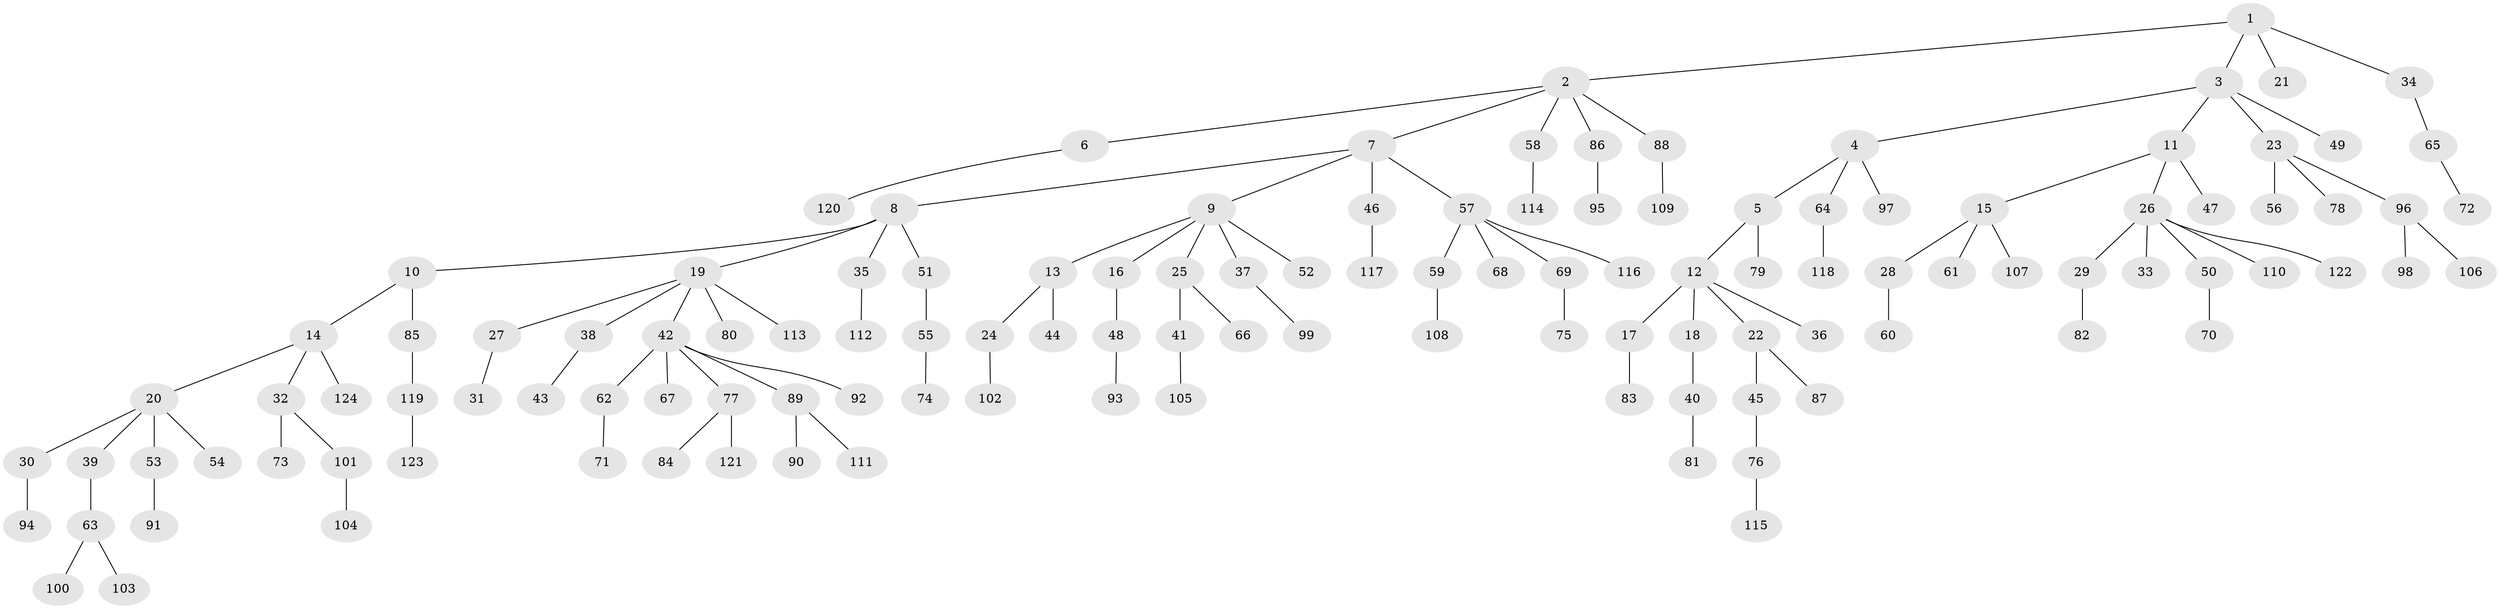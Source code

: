 // coarse degree distribution, {2: 0.23529411764705882, 7: 0.0196078431372549, 4: 0.09803921568627451, 1: 0.5098039215686274, 5: 0.0196078431372549, 3: 0.11764705882352941}
// Generated by graph-tools (version 1.1) at 2025/52/03/04/25 22:52:05]
// undirected, 124 vertices, 123 edges
graph export_dot {
  node [color=gray90,style=filled];
  1;
  2;
  3;
  4;
  5;
  6;
  7;
  8;
  9;
  10;
  11;
  12;
  13;
  14;
  15;
  16;
  17;
  18;
  19;
  20;
  21;
  22;
  23;
  24;
  25;
  26;
  27;
  28;
  29;
  30;
  31;
  32;
  33;
  34;
  35;
  36;
  37;
  38;
  39;
  40;
  41;
  42;
  43;
  44;
  45;
  46;
  47;
  48;
  49;
  50;
  51;
  52;
  53;
  54;
  55;
  56;
  57;
  58;
  59;
  60;
  61;
  62;
  63;
  64;
  65;
  66;
  67;
  68;
  69;
  70;
  71;
  72;
  73;
  74;
  75;
  76;
  77;
  78;
  79;
  80;
  81;
  82;
  83;
  84;
  85;
  86;
  87;
  88;
  89;
  90;
  91;
  92;
  93;
  94;
  95;
  96;
  97;
  98;
  99;
  100;
  101;
  102;
  103;
  104;
  105;
  106;
  107;
  108;
  109;
  110;
  111;
  112;
  113;
  114;
  115;
  116;
  117;
  118;
  119;
  120;
  121;
  122;
  123;
  124;
  1 -- 2;
  1 -- 3;
  1 -- 21;
  1 -- 34;
  2 -- 6;
  2 -- 7;
  2 -- 58;
  2 -- 86;
  2 -- 88;
  3 -- 4;
  3 -- 11;
  3 -- 23;
  3 -- 49;
  4 -- 5;
  4 -- 64;
  4 -- 97;
  5 -- 12;
  5 -- 79;
  6 -- 120;
  7 -- 8;
  7 -- 9;
  7 -- 46;
  7 -- 57;
  8 -- 10;
  8 -- 19;
  8 -- 35;
  8 -- 51;
  9 -- 13;
  9 -- 16;
  9 -- 25;
  9 -- 37;
  9 -- 52;
  10 -- 14;
  10 -- 85;
  11 -- 15;
  11 -- 26;
  11 -- 47;
  12 -- 17;
  12 -- 18;
  12 -- 22;
  12 -- 36;
  13 -- 24;
  13 -- 44;
  14 -- 20;
  14 -- 32;
  14 -- 124;
  15 -- 28;
  15 -- 61;
  15 -- 107;
  16 -- 48;
  17 -- 83;
  18 -- 40;
  19 -- 27;
  19 -- 38;
  19 -- 42;
  19 -- 80;
  19 -- 113;
  20 -- 30;
  20 -- 39;
  20 -- 53;
  20 -- 54;
  22 -- 45;
  22 -- 87;
  23 -- 56;
  23 -- 78;
  23 -- 96;
  24 -- 102;
  25 -- 41;
  25 -- 66;
  26 -- 29;
  26 -- 33;
  26 -- 50;
  26 -- 110;
  26 -- 122;
  27 -- 31;
  28 -- 60;
  29 -- 82;
  30 -- 94;
  32 -- 73;
  32 -- 101;
  34 -- 65;
  35 -- 112;
  37 -- 99;
  38 -- 43;
  39 -- 63;
  40 -- 81;
  41 -- 105;
  42 -- 62;
  42 -- 67;
  42 -- 77;
  42 -- 89;
  42 -- 92;
  45 -- 76;
  46 -- 117;
  48 -- 93;
  50 -- 70;
  51 -- 55;
  53 -- 91;
  55 -- 74;
  57 -- 59;
  57 -- 68;
  57 -- 69;
  57 -- 116;
  58 -- 114;
  59 -- 108;
  62 -- 71;
  63 -- 100;
  63 -- 103;
  64 -- 118;
  65 -- 72;
  69 -- 75;
  76 -- 115;
  77 -- 84;
  77 -- 121;
  85 -- 119;
  86 -- 95;
  88 -- 109;
  89 -- 90;
  89 -- 111;
  96 -- 98;
  96 -- 106;
  101 -- 104;
  119 -- 123;
}
